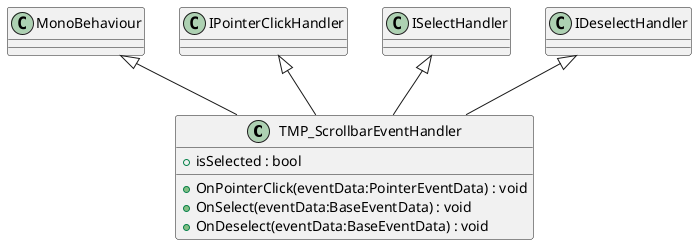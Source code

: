 @startuml
class TMP_ScrollbarEventHandler {
    + isSelected : bool
    + OnPointerClick(eventData:PointerEventData) : void
    + OnSelect(eventData:BaseEventData) : void
    + OnDeselect(eventData:BaseEventData) : void
}
MonoBehaviour <|-- TMP_ScrollbarEventHandler
IPointerClickHandler <|-- TMP_ScrollbarEventHandler
ISelectHandler <|-- TMP_ScrollbarEventHandler
IDeselectHandler <|-- TMP_ScrollbarEventHandler
@enduml
